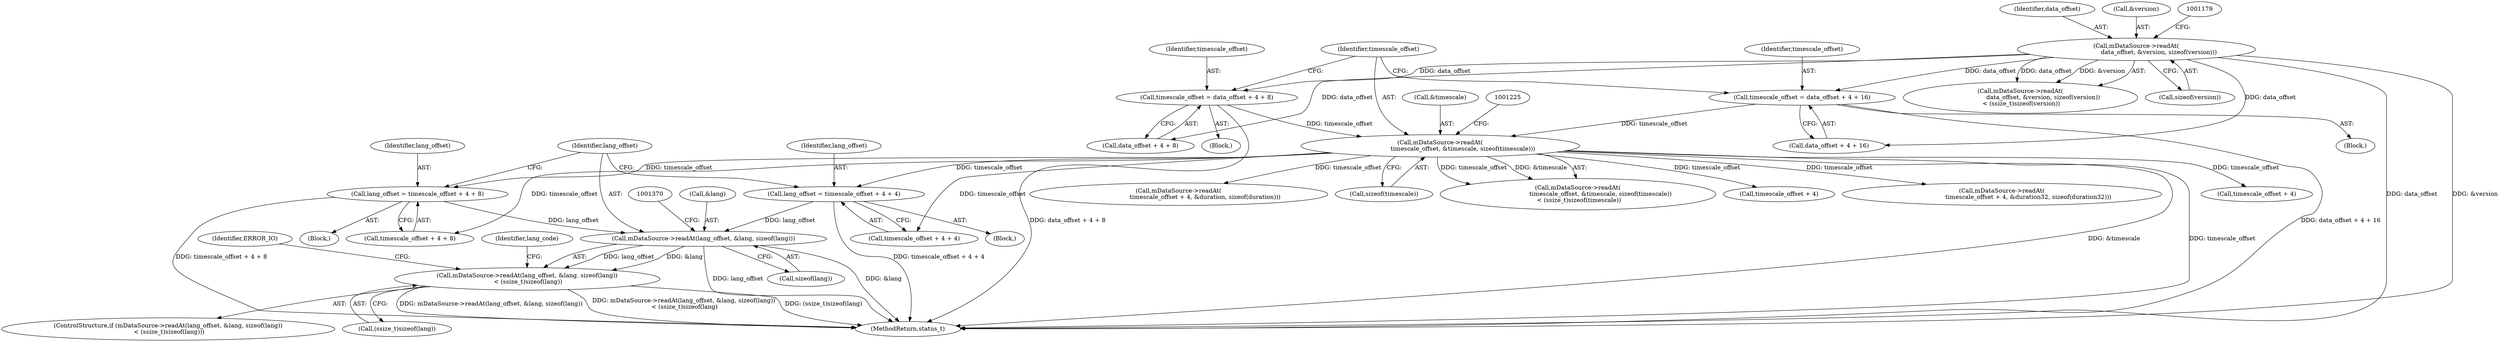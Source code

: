 digraph "0_Android_e7142a0703bc93f75e213e96ebc19000022afed9@API" {
"1001362" [label="(Call,mDataSource->readAt(lang_offset, &lang, sizeof(lang))\n < (ssize_t)sizeof(lang))"];
"1001363" [label="(Call,mDataSource->readAt(lang_offset, &lang, sizeof(lang)))"];
"1001337" [label="(Call,lang_offset = timescale_offset + 4 + 8)"];
"1001218" [label="(Call,mDataSource->readAt(\n                        timescale_offset, &timescale, sizeof(timescale)))"];
"1001191" [label="(Call,timescale_offset = data_offset + 4 + 16)"];
"1001172" [label="(Call,mDataSource->readAt(\n                        data_offset, &version, sizeof(version)))"];
"1001204" [label="(Call,timescale_offset = data_offset + 4 + 8)"];
"1001350" [label="(Call,lang_offset = timescale_offset + 4 + 4)"];
"1001173" [label="(Identifier,data_offset)"];
"1001362" [label="(Call,mDataSource->readAt(lang_offset, &lang, sizeof(lang))\n < (ssize_t)sizeof(lang))"];
"1001361" [label="(ControlStructure,if (mDataSource->readAt(lang_offset, &lang, sizeof(lang))\n < (ssize_t)sizeof(lang)))"];
"1001365" [label="(Call,&lang)"];
"1001336" [label="(Block,)"];
"1001287" [label="(Call,timescale_offset + 4)"];
"1001364" [label="(Identifier,lang_offset)"];
"1001204" [label="(Call,timescale_offset = data_offset + 4 + 8)"];
"1001205" [label="(Identifier,timescale_offset)"];
"1001339" [label="(Call,timescale_offset + 4 + 8)"];
"1001190" [label="(Block,)"];
"1001349" [label="(Block,)"];
"1001256" [label="(Call,mDataSource->readAt(\n                            timescale_offset + 4, &duration, sizeof(duration)))"];
"1001219" [label="(Identifier,timescale_offset)"];
"1001220" [label="(Call,&timescale)"];
"1001191" [label="(Call,timescale_offset = data_offset + 4 + 16)"];
"1001222" [label="(Call,sizeof(timescale))"];
"1001192" [label="(Identifier,timescale_offset)"];
"1001217" [label="(Call,mDataSource->readAt(\n                        timescale_offset, &timescale, sizeof(timescale))\n < (ssize_t)sizeof(timescale))"];
"1001206" [label="(Call,data_offset + 4 + 8)"];
"1001171" [label="(Call,mDataSource->readAt(\n                        data_offset, &version, sizeof(version))\n < (ssize_t)sizeof(version))"];
"1001337" [label="(Call,lang_offset = timescale_offset + 4 + 8)"];
"1001172" [label="(Call,mDataSource->readAt(\n                        data_offset, &version, sizeof(version)))"];
"1003275" [label="(MethodReturn,status_t)"];
"1001350" [label="(Call,lang_offset = timescale_offset + 4 + 4)"];
"1001338" [label="(Identifier,lang_offset)"];
"1001257" [label="(Call,timescale_offset + 4)"];
"1001203" [label="(Block,)"];
"1001286" [label="(Call,mDataSource->readAt(\n                            timescale_offset + 4, &duration32, sizeof(duration32)))"];
"1001363" [label="(Call,mDataSource->readAt(lang_offset, &lang, sizeof(lang)))"];
"1001375" [label="(Identifier,ERROR_IO)"];
"1001351" [label="(Identifier,lang_offset)"];
"1001379" [label="(Identifier,lang_code)"];
"1001369" [label="(Call,(ssize_t)sizeof(lang))"];
"1001367" [label="(Call,sizeof(lang))"];
"1001193" [label="(Call,data_offset + 4 + 16)"];
"1001352" [label="(Call,timescale_offset + 4 + 4)"];
"1001218" [label="(Call,mDataSource->readAt(\n                        timescale_offset, &timescale, sizeof(timescale)))"];
"1001176" [label="(Call,sizeof(version))"];
"1001174" [label="(Call,&version)"];
"1001362" -> "1001361"  [label="AST: "];
"1001362" -> "1001369"  [label="CFG: "];
"1001363" -> "1001362"  [label="AST: "];
"1001369" -> "1001362"  [label="AST: "];
"1001375" -> "1001362"  [label="CFG: "];
"1001379" -> "1001362"  [label="CFG: "];
"1001362" -> "1003275"  [label="DDG: mDataSource->readAt(lang_offset, &lang, sizeof(lang))"];
"1001362" -> "1003275"  [label="DDG: mDataSource->readAt(lang_offset, &lang, sizeof(lang))\n < (ssize_t)sizeof(lang)"];
"1001362" -> "1003275"  [label="DDG: (ssize_t)sizeof(lang)"];
"1001363" -> "1001362"  [label="DDG: lang_offset"];
"1001363" -> "1001362"  [label="DDG: &lang"];
"1001363" -> "1001367"  [label="CFG: "];
"1001364" -> "1001363"  [label="AST: "];
"1001365" -> "1001363"  [label="AST: "];
"1001367" -> "1001363"  [label="AST: "];
"1001370" -> "1001363"  [label="CFG: "];
"1001363" -> "1003275"  [label="DDG: lang_offset"];
"1001363" -> "1003275"  [label="DDG: &lang"];
"1001337" -> "1001363"  [label="DDG: lang_offset"];
"1001350" -> "1001363"  [label="DDG: lang_offset"];
"1001337" -> "1001336"  [label="AST: "];
"1001337" -> "1001339"  [label="CFG: "];
"1001338" -> "1001337"  [label="AST: "];
"1001339" -> "1001337"  [label="AST: "];
"1001364" -> "1001337"  [label="CFG: "];
"1001337" -> "1003275"  [label="DDG: timescale_offset + 4 + 8"];
"1001218" -> "1001337"  [label="DDG: timescale_offset"];
"1001218" -> "1001217"  [label="AST: "];
"1001218" -> "1001222"  [label="CFG: "];
"1001219" -> "1001218"  [label="AST: "];
"1001220" -> "1001218"  [label="AST: "];
"1001222" -> "1001218"  [label="AST: "];
"1001225" -> "1001218"  [label="CFG: "];
"1001218" -> "1003275"  [label="DDG: &timescale"];
"1001218" -> "1003275"  [label="DDG: timescale_offset"];
"1001218" -> "1001217"  [label="DDG: timescale_offset"];
"1001218" -> "1001217"  [label="DDG: &timescale"];
"1001191" -> "1001218"  [label="DDG: timescale_offset"];
"1001204" -> "1001218"  [label="DDG: timescale_offset"];
"1001218" -> "1001256"  [label="DDG: timescale_offset"];
"1001218" -> "1001257"  [label="DDG: timescale_offset"];
"1001218" -> "1001286"  [label="DDG: timescale_offset"];
"1001218" -> "1001287"  [label="DDG: timescale_offset"];
"1001218" -> "1001339"  [label="DDG: timescale_offset"];
"1001218" -> "1001350"  [label="DDG: timescale_offset"];
"1001218" -> "1001352"  [label="DDG: timescale_offset"];
"1001191" -> "1001190"  [label="AST: "];
"1001191" -> "1001193"  [label="CFG: "];
"1001192" -> "1001191"  [label="AST: "];
"1001193" -> "1001191"  [label="AST: "];
"1001219" -> "1001191"  [label="CFG: "];
"1001191" -> "1003275"  [label="DDG: data_offset + 4 + 16"];
"1001172" -> "1001191"  [label="DDG: data_offset"];
"1001172" -> "1001171"  [label="AST: "];
"1001172" -> "1001176"  [label="CFG: "];
"1001173" -> "1001172"  [label="AST: "];
"1001174" -> "1001172"  [label="AST: "];
"1001176" -> "1001172"  [label="AST: "];
"1001179" -> "1001172"  [label="CFG: "];
"1001172" -> "1003275"  [label="DDG: data_offset"];
"1001172" -> "1003275"  [label="DDG: &version"];
"1001172" -> "1001171"  [label="DDG: data_offset"];
"1001172" -> "1001171"  [label="DDG: &version"];
"1001172" -> "1001193"  [label="DDG: data_offset"];
"1001172" -> "1001204"  [label="DDG: data_offset"];
"1001172" -> "1001206"  [label="DDG: data_offset"];
"1001204" -> "1001203"  [label="AST: "];
"1001204" -> "1001206"  [label="CFG: "];
"1001205" -> "1001204"  [label="AST: "];
"1001206" -> "1001204"  [label="AST: "];
"1001219" -> "1001204"  [label="CFG: "];
"1001204" -> "1003275"  [label="DDG: data_offset + 4 + 8"];
"1001350" -> "1001349"  [label="AST: "];
"1001350" -> "1001352"  [label="CFG: "];
"1001351" -> "1001350"  [label="AST: "];
"1001352" -> "1001350"  [label="AST: "];
"1001364" -> "1001350"  [label="CFG: "];
"1001350" -> "1003275"  [label="DDG: timescale_offset + 4 + 4"];
}
